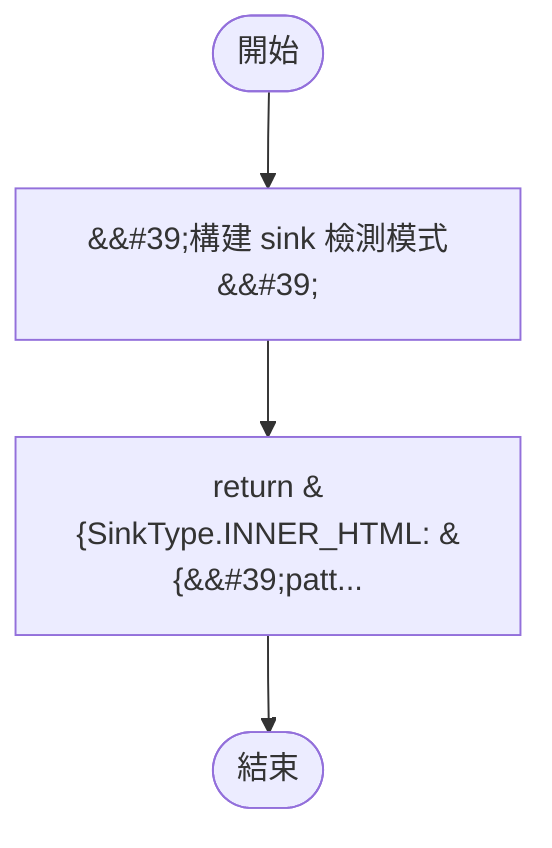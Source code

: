 flowchart TB
    n1([開始])
    n2([結束])
    n3[&amp;&#35;39;構建 sink 檢測模式&amp;&#35;39;]
    n4[return &#123;SinkType.INNER_HTML: &#123;&amp;&#35;39;patt...]
    n1 --> n3
    n3 --> n4
    n4 --> n2